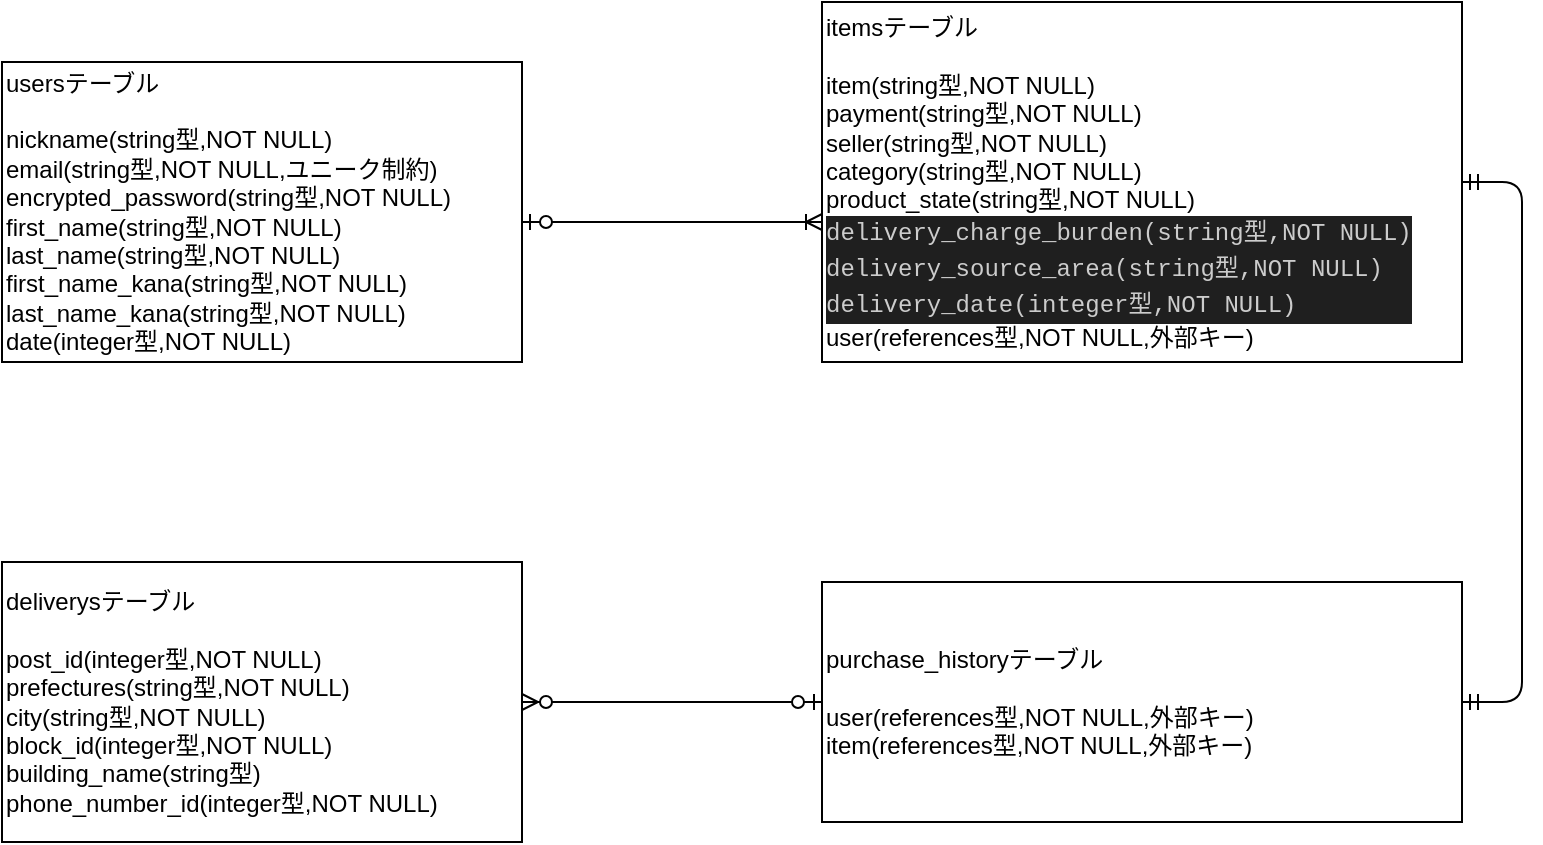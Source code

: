 <mxfile>
    <diagram id="qzIx_hR748qMjus2pbjZ" name="ページ1">
        <mxGraphModel dx="1996" dy="738" grid="1" gridSize="10" guides="1" tooltips="1" connect="1" arrows="1" fold="1" page="1" pageScale="1" pageWidth="827" pageHeight="1169" math="0" shadow="0">
            <root>
                <mxCell id="0"/>
                <mxCell id="1" parent="0"/>
                <mxCell id="20" value="usersテーブル&lt;br&gt;&lt;br&gt;nickname(string型,NOT NULL)&lt;br&gt;email(string型,NOT NULL,ユニーク制約)&lt;br&gt;encrypted_password(string型,NOT NULL)&lt;br&gt;first_name(string型,NOT NULL)&lt;br&gt;last_name(string型,NOT NULL)&lt;br&gt;first_name_kana(string型,NOT NULL)&lt;br&gt;last_name_kana(string型,NOT NULL)&lt;br&gt;date(integer型,NOT NULL)" style="rounded=0;whiteSpace=wrap;html=1;align=left;" vertex="1" parent="1">
                    <mxGeometry x="-1610" y="60" width="260" height="150" as="geometry"/>
                </mxCell>
                <mxCell id="22" value="itemsテーブル&lt;br&gt;&lt;br&gt;item(string型,NOT NULL)&lt;br&gt;payment(string型,NOT NULL)&lt;br&gt;seller(string型,NOT NULL)&lt;br&gt;category(string型,NOT NULL)&lt;br&gt;product_state(string型,NOT NULL)&lt;br&gt;&lt;div style=&quot;color: rgb(204, 204, 204); background-color: rgb(31, 31, 31); font-family: Menlo, Monaco, &amp;quot;Courier New&amp;quot;, monospace; line-height: 18px;&quot;&gt;delivery_charge_burden(string型,NOT NULL)&lt;/div&gt;&lt;div style=&quot;color: rgb(204, 204, 204); background-color: rgb(31, 31, 31); font-family: Menlo, Monaco, &amp;quot;Courier New&amp;quot;, monospace; line-height: 18px;&quot;&gt;&lt;div style=&quot;line-height: 18px;&quot;&gt;delivery_source_area(string型,NOT NULL)&lt;/div&gt;&lt;div style=&quot;line-height: 18px;&quot;&gt;&lt;div style=&quot;line-height: 18px;&quot;&gt;delivery_date(integer型,NOT NULL)&lt;/div&gt;&lt;/div&gt;&lt;/div&gt;user(references型,NOT NULL,外部キー)" style="rounded=0;whiteSpace=wrap;html=1;align=left;" vertex="1" parent="1">
                    <mxGeometry x="-1200" y="30" width="320" height="180" as="geometry"/>
                </mxCell>
                <mxCell id="28" value="" style="edgeStyle=entityRelationEdgeStyle;fontSize=12;html=1;endArrow=ERoneToMany;startArrow=ERzeroToOne;" edge="1" parent="1">
                    <mxGeometry width="100" height="100" relative="1" as="geometry">
                        <mxPoint x="-1350" y="140" as="sourcePoint"/>
                        <mxPoint x="-1200" y="140" as="targetPoint"/>
                    </mxGeometry>
                </mxCell>
                <mxCell id="29" value="purchase_historyテーブル&lt;br&gt;&lt;br&gt;user(references型,NOT NULL,外部キー)&lt;br&gt;item(references型,NOT NULL,外部キー)" style="rounded=0;whiteSpace=wrap;html=1;align=left;" vertex="1" parent="1">
                    <mxGeometry x="-1200" y="320" width="320" height="120" as="geometry"/>
                </mxCell>
                <mxCell id="30" value="" style="edgeStyle=entityRelationEdgeStyle;fontSize=12;html=1;endArrow=ERmandOne;startArrow=ERmandOne;" edge="1" parent="1" source="29" target="22">
                    <mxGeometry width="100" height="100" relative="1" as="geometry">
                        <mxPoint x="-1160" y="260" as="sourcePoint"/>
                        <mxPoint x="-1060" y="160" as="targetPoint"/>
                    </mxGeometry>
                </mxCell>
                <mxCell id="31" value="deliverysテーブル&lt;br&gt;&lt;br&gt;post_id(integer型,NOT NULL)&lt;br&gt;prefectures(string型,NOT NULL)&lt;br&gt;city(string型,NOT NULL)&lt;br&gt;block_id(integer型,NOT NULL)&lt;br&gt;building_name(string型)&lt;br&gt;phone_number_id(integer型,NOT NULL)" style="rounded=0;whiteSpace=wrap;html=1;align=left;" vertex="1" parent="1">
                    <mxGeometry x="-1610" y="310" width="260" height="140" as="geometry"/>
                </mxCell>
                <mxCell id="32" value="" style="edgeStyle=entityRelationEdgeStyle;fontSize=12;html=1;endArrow=ERzeroToMany;startArrow=ERzeroToOne;" edge="1" parent="1" source="29" target="31">
                    <mxGeometry width="100" height="100" relative="1" as="geometry">
                        <mxPoint x="-1150" y="450" as="sourcePoint"/>
                        <mxPoint x="-1050" y="350" as="targetPoint"/>
                    </mxGeometry>
                </mxCell>
            </root>
        </mxGraphModel>
    </diagram>
</mxfile>